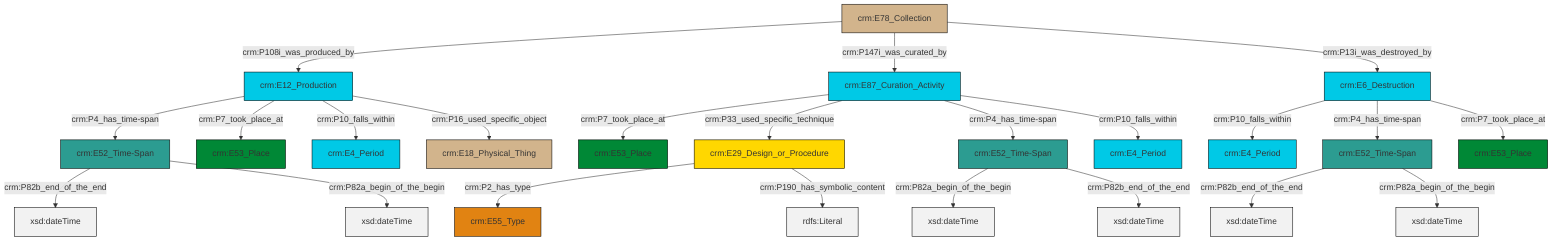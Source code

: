 graph TD
classDef Literal fill:#f2f2f2,stroke:#000000;
classDef CRM_Entity fill:#FFFFFF,stroke:#000000;
classDef Temporal_Entity fill:#00C9E6, stroke:#000000;
classDef Type fill:#E18312, stroke:#000000;
classDef Time-Span fill:#2C9C91, stroke:#000000;
classDef Appellation fill:#FFEB7F, stroke:#000000;
classDef Place fill:#008836, stroke:#000000;
classDef Persistent_Item fill:#B266B2, stroke:#000000;
classDef Conceptual_Object fill:#FFD700, stroke:#000000;
classDef Physical_Thing fill:#D2B48C, stroke:#000000;
classDef Actor fill:#f58aad, stroke:#000000;
classDef PC_Classes fill:#4ce600, stroke:#000000;
classDef Multi fill:#cccccc,stroke:#000000;

0["crm:E12_Production"]:::Temporal_Entity -->|crm:P4_has_time-span| 1["crm:E52_Time-Span"]:::Time-Span
0["crm:E12_Production"]:::Temporal_Entity -->|crm:P7_took_place_at| 2["crm:E53_Place"]:::Place
9["crm:E29_Design_or_Procedure"]:::Conceptual_Object -->|crm:P2_has_type| 10["crm:E55_Type"]:::Type
7["crm:E78_Collection"]:::Physical_Thing -->|crm:P108i_was_produced_by| 0["crm:E12_Production"]:::Temporal_Entity
1["crm:E52_Time-Span"]:::Time-Span -->|crm:P82b_end_of_the_end| 12[xsd:dateTime]:::Literal
13["crm:E52_Time-Span"]:::Time-Span -->|crm:P82b_end_of_the_end| 14[xsd:dateTime]:::Literal
9["crm:E29_Design_or_Procedure"]:::Conceptual_Object -->|crm:P190_has_symbolic_content| 16[rdfs:Literal]:::Literal
0["crm:E12_Production"]:::Temporal_Entity -->|crm:P10_falls_within| 5["crm:E4_Period"]:::Temporal_Entity
19["crm:E87_Curation_Activity"]:::Temporal_Entity -->|crm:P7_took_place_at| 20["crm:E53_Place"]:::Place
3["crm:E52_Time-Span"]:::Time-Span -->|crm:P82a_begin_of_the_begin| 21[xsd:dateTime]:::Literal
0["crm:E12_Production"]:::Temporal_Entity -->|crm:P16_used_specific_object| 22["crm:E18_Physical_Thing"]:::Physical_Thing
23["crm:E6_Destruction"]:::Temporal_Entity -->|crm:P10_falls_within| 24["crm:E4_Period"]:::Temporal_Entity
19["crm:E87_Curation_Activity"]:::Temporal_Entity -->|crm:P33_used_specific_technique| 9["crm:E29_Design_or_Procedure"]:::Conceptual_Object
19["crm:E87_Curation_Activity"]:::Temporal_Entity -->|crm:P4_has_time-span| 3["crm:E52_Time-Span"]:::Time-Span
7["crm:E78_Collection"]:::Physical_Thing -->|crm:P147i_was_curated_by| 19["crm:E87_Curation_Activity"]:::Temporal_Entity
23["crm:E6_Destruction"]:::Temporal_Entity -->|crm:P4_has_time-span| 13["crm:E52_Time-Span"]:::Time-Span
19["crm:E87_Curation_Activity"]:::Temporal_Entity -->|crm:P10_falls_within| 17["crm:E4_Period"]:::Temporal_Entity
3["crm:E52_Time-Span"]:::Time-Span -->|crm:P82b_end_of_the_end| 32[xsd:dateTime]:::Literal
1["crm:E52_Time-Span"]:::Time-Span -->|crm:P82a_begin_of_the_begin| 33[xsd:dateTime]:::Literal
13["crm:E52_Time-Span"]:::Time-Span -->|crm:P82a_begin_of_the_begin| 34[xsd:dateTime]:::Literal
23["crm:E6_Destruction"]:::Temporal_Entity -->|crm:P7_took_place_at| 35["crm:E53_Place"]:::Place
7["crm:E78_Collection"]:::Physical_Thing -->|crm:P13i_was_destroyed_by| 23["crm:E6_Destruction"]:::Temporal_Entity